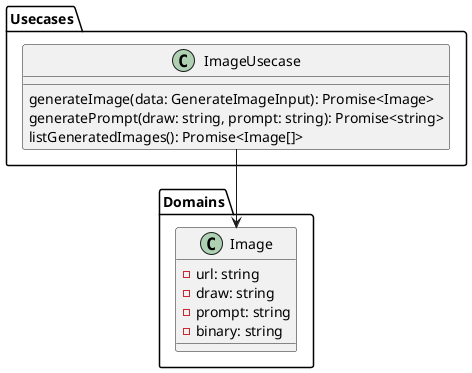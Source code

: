@startuml ClassDiagram

package Domains {
  class Image {
    -url: string
    -draw: string
    -prompt: string
    -binary: string
  }
}

package Usecases {
  class ImageUsecase {
    generateImage(data: GenerateImageInput): Promise<Image>
    generatePrompt(draw: string, prompt: string): Promise<string>
    listGeneratedImages(): Promise<Image[]>
  }

  ImageUsecase --> Image
}

@enduml
